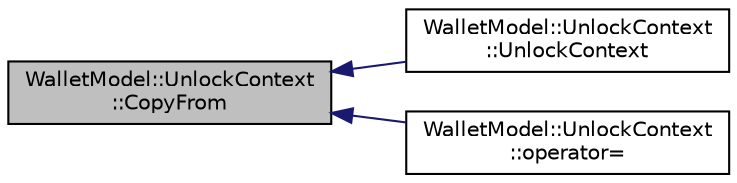 digraph "WalletModel::UnlockContext::CopyFrom"
{
  edge [fontname="Helvetica",fontsize="10",labelfontname="Helvetica",labelfontsize="10"];
  node [fontname="Helvetica",fontsize="10",shape=record];
  rankdir="LR";
  Node8 [label="WalletModel::UnlockContext\l::CopyFrom",height=0.2,width=0.4,color="black", fillcolor="grey75", style="filled", fontcolor="black"];
  Node8 -> Node9 [dir="back",color="midnightblue",fontsize="10",style="solid",fontname="Helvetica"];
  Node9 [label="WalletModel::UnlockContext\l::UnlockContext",height=0.2,width=0.4,color="black", fillcolor="white", style="filled",URL="$class_wallet_model_1_1_unlock_context.html#afad6dc72ce1f4af4989efd2aed155759"];
  Node8 -> Node10 [dir="back",color="midnightblue",fontsize="10",style="solid",fontname="Helvetica"];
  Node10 [label="WalletModel::UnlockContext\l::operator=",height=0.2,width=0.4,color="black", fillcolor="white", style="filled",URL="$class_wallet_model_1_1_unlock_context.html#a8cdc737caa53323e9bff4e22ea20f440"];
}

